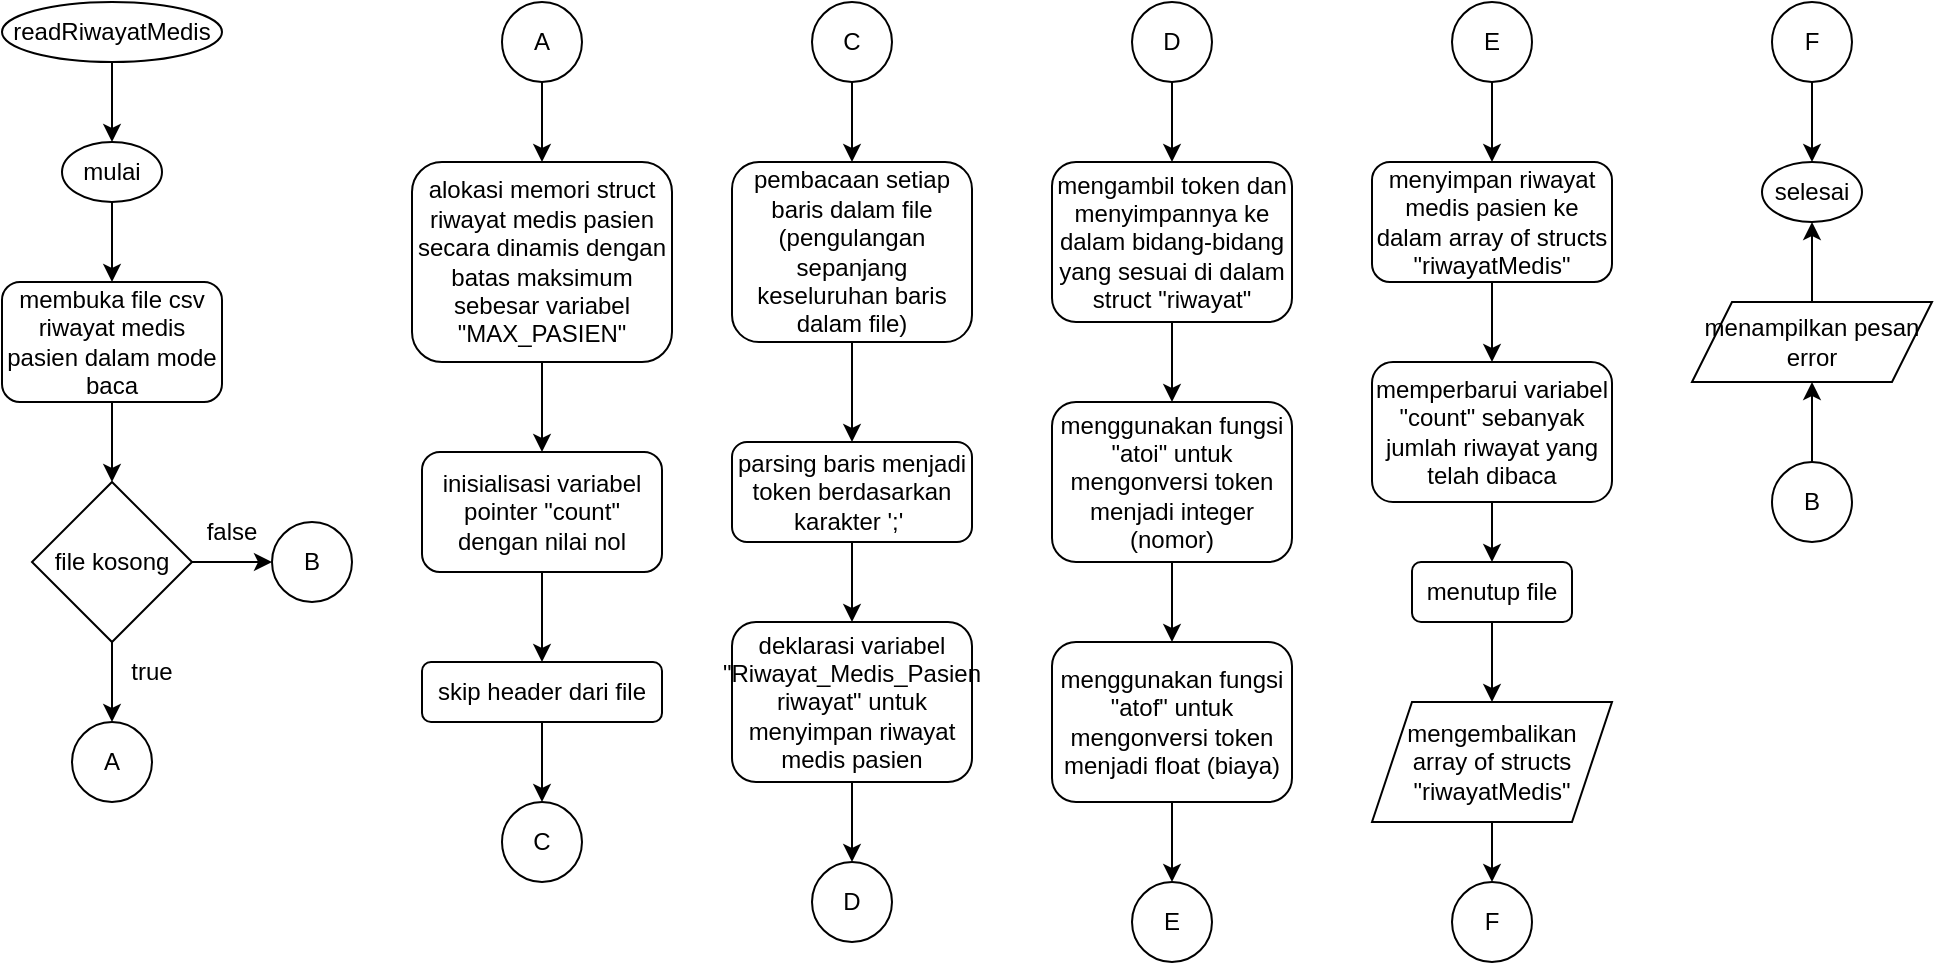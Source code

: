 <mxfile version="24.5.2" type="onedrive">
  <diagram name="Halaman-1" id="kPnMmrPIatKIam2ZRbpy">
    <mxGraphModel grid="1" page="1" gridSize="10" guides="1" tooltips="1" connect="1" arrows="1" fold="1" pageScale="1" pageWidth="827" pageHeight="1169" math="0" shadow="0">
      <root>
        <mxCell id="0" />
        <mxCell id="1" parent="0" />
        <mxCell id="KOzVFhuZjjERLV0UbUko-1" value="" style="edgeStyle=orthogonalEdgeStyle;rounded=0;orthogonalLoop=1;jettySize=auto;html=1;" edge="1" parent="1" source="KOzVFhuZjjERLV0UbUko-2" target="KOzVFhuZjjERLV0UbUko-4">
          <mxGeometry relative="1" as="geometry" />
        </mxCell>
        <mxCell id="KOzVFhuZjjERLV0UbUko-2" value="readRiwayatMedis" style="ellipse;whiteSpace=wrap;html=1;" vertex="1" parent="1">
          <mxGeometry x="35" y="40" width="110" height="30" as="geometry" />
        </mxCell>
        <mxCell id="KOzVFhuZjjERLV0UbUko-3" value="" style="edgeStyle=orthogonalEdgeStyle;rounded=0;orthogonalLoop=1;jettySize=auto;html=1;" edge="1" parent="1" source="KOzVFhuZjjERLV0UbUko-4" target="KOzVFhuZjjERLV0UbUko-6">
          <mxGeometry relative="1" as="geometry" />
        </mxCell>
        <mxCell id="KOzVFhuZjjERLV0UbUko-4" value="mulai" style="ellipse;whiteSpace=wrap;html=1;" vertex="1" parent="1">
          <mxGeometry x="65" y="110" width="50" height="30" as="geometry" />
        </mxCell>
        <mxCell id="KOzVFhuZjjERLV0UbUko-5" value="" style="edgeStyle=orthogonalEdgeStyle;rounded=0;orthogonalLoop=1;jettySize=auto;html=1;" edge="1" parent="1" source="KOzVFhuZjjERLV0UbUko-6" target="KOzVFhuZjjERLV0UbUko-9">
          <mxGeometry relative="1" as="geometry" />
        </mxCell>
        <mxCell id="KOzVFhuZjjERLV0UbUko-6" value="membuka file csv riwayat medis pasien dalam mode baca" style="rounded=1;whiteSpace=wrap;html=1;" vertex="1" parent="1">
          <mxGeometry x="35" y="180" width="110" height="60" as="geometry" />
        </mxCell>
        <mxCell id="KOzVFhuZjjERLV0UbUko-7" value="" style="edgeStyle=orthogonalEdgeStyle;rounded=0;orthogonalLoop=1;jettySize=auto;html=1;" edge="1" parent="1" source="KOzVFhuZjjERLV0UbUko-9" target="KOzVFhuZjjERLV0UbUko-10">
          <mxGeometry relative="1" as="geometry" />
        </mxCell>
        <mxCell id="KOzVFhuZjjERLV0UbUko-8" value="" style="edgeStyle=orthogonalEdgeStyle;rounded=0;orthogonalLoop=1;jettySize=auto;html=1;" edge="1" parent="1" source="KOzVFhuZjjERLV0UbUko-9" target="KOzVFhuZjjERLV0UbUko-12">
          <mxGeometry relative="1" as="geometry" />
        </mxCell>
        <mxCell id="KOzVFhuZjjERLV0UbUko-9" value="file kosong" style="rhombus;whiteSpace=wrap;html=1;" vertex="1" parent="1">
          <mxGeometry x="50" y="280" width="80" height="80" as="geometry" />
        </mxCell>
        <mxCell id="KOzVFhuZjjERLV0UbUko-10" value="A" style="ellipse;whiteSpace=wrap;html=1;aspect=fixed;" vertex="1" parent="1">
          <mxGeometry x="70" y="400" width="40" height="40" as="geometry" />
        </mxCell>
        <mxCell id="KOzVFhuZjjERLV0UbUko-11" value="true" style="text;html=1;align=center;verticalAlign=middle;whiteSpace=wrap;rounded=0;" vertex="1" parent="1">
          <mxGeometry x="80" y="360" width="60" height="30" as="geometry" />
        </mxCell>
        <mxCell id="KOzVFhuZjjERLV0UbUko-12" value="B" style="ellipse;whiteSpace=wrap;html=1;aspect=fixed;" vertex="1" parent="1">
          <mxGeometry x="170" y="300" width="40" height="40" as="geometry" />
        </mxCell>
        <mxCell id="KOzVFhuZjjERLV0UbUko-13" value="false" style="text;html=1;align=center;verticalAlign=middle;whiteSpace=wrap;rounded=0;" vertex="1" parent="1">
          <mxGeometry x="120" y="290" width="60" height="30" as="geometry" />
        </mxCell>
        <mxCell id="KOzVFhuZjjERLV0UbUko-14" value="" style="edgeStyle=orthogonalEdgeStyle;rounded=0;orthogonalLoop=1;jettySize=auto;html=1;" edge="1" parent="1" source="KOzVFhuZjjERLV0UbUko-15" target="KOzVFhuZjjERLV0UbUko-17">
          <mxGeometry relative="1" as="geometry" />
        </mxCell>
        <mxCell id="KOzVFhuZjjERLV0UbUko-15" value="A" style="ellipse;whiteSpace=wrap;html=1;aspect=fixed;" vertex="1" parent="1">
          <mxGeometry x="285" y="40" width="40" height="40" as="geometry" />
        </mxCell>
        <mxCell id="KOzVFhuZjjERLV0UbUko-16" value="" style="edgeStyle=orthogonalEdgeStyle;rounded=0;orthogonalLoop=1;jettySize=auto;html=1;" edge="1" parent="1" source="KOzVFhuZjjERLV0UbUko-17" target="KOzVFhuZjjERLV0UbUko-19">
          <mxGeometry relative="1" as="geometry" />
        </mxCell>
        <mxCell id="KOzVFhuZjjERLV0UbUko-17" value="alokasi memori struct riwayat medis pasien secara dinamis dengan batas maksimum sebesar variabel &quot;MAX_PASIEN&quot;" style="rounded=1;whiteSpace=wrap;html=1;" vertex="1" parent="1">
          <mxGeometry x="240" y="120" width="130" height="100" as="geometry" />
        </mxCell>
        <mxCell id="KOzVFhuZjjERLV0UbUko-18" value="" style="edgeStyle=orthogonalEdgeStyle;rounded=0;orthogonalLoop=1;jettySize=auto;html=1;" edge="1" parent="1" source="KOzVFhuZjjERLV0UbUko-19" target="KOzVFhuZjjERLV0UbUko-21">
          <mxGeometry relative="1" as="geometry" />
        </mxCell>
        <mxCell id="KOzVFhuZjjERLV0UbUko-19" value="inisialisasi variabel pointer &quot;count&quot; dengan nilai nol" style="rounded=1;whiteSpace=wrap;html=1;" vertex="1" parent="1">
          <mxGeometry x="245" y="265" width="120" height="60" as="geometry" />
        </mxCell>
        <mxCell id="KOzVFhuZjjERLV0UbUko-20" value="" style="edgeStyle=orthogonalEdgeStyle;rounded=0;orthogonalLoop=1;jettySize=auto;html=1;" edge="1" parent="1" source="KOzVFhuZjjERLV0UbUko-21" target="KOzVFhuZjjERLV0UbUko-22">
          <mxGeometry relative="1" as="geometry" />
        </mxCell>
        <mxCell id="KOzVFhuZjjERLV0UbUko-21" value="skip header dari file" style="rounded=1;whiteSpace=wrap;html=1;" vertex="1" parent="1">
          <mxGeometry x="245" y="370" width="120" height="30" as="geometry" />
        </mxCell>
        <mxCell id="KOzVFhuZjjERLV0UbUko-22" value="C" style="ellipse;whiteSpace=wrap;html=1;aspect=fixed;" vertex="1" parent="1">
          <mxGeometry x="285" y="440" width="40" height="40" as="geometry" />
        </mxCell>
        <mxCell id="KOzVFhuZjjERLV0UbUko-23" value="" style="edgeStyle=orthogonalEdgeStyle;rounded=0;orthogonalLoop=1;jettySize=auto;html=1;" edge="1" parent="1" source="KOzVFhuZjjERLV0UbUko-24" target="KOzVFhuZjjERLV0UbUko-26">
          <mxGeometry relative="1" as="geometry" />
        </mxCell>
        <mxCell id="KOzVFhuZjjERLV0UbUko-24" value="C" style="ellipse;whiteSpace=wrap;html=1;aspect=fixed;" vertex="1" parent="1">
          <mxGeometry x="440" y="40" width="40" height="40" as="geometry" />
        </mxCell>
        <mxCell id="KOzVFhuZjjERLV0UbUko-25" value="" style="edgeStyle=orthogonalEdgeStyle;rounded=0;orthogonalLoop=1;jettySize=auto;html=1;" edge="1" parent="1" source="KOzVFhuZjjERLV0UbUko-26" target="KOzVFhuZjjERLV0UbUko-28">
          <mxGeometry relative="1" as="geometry" />
        </mxCell>
        <mxCell id="KOzVFhuZjjERLV0UbUko-26" value="pembacaan setiap baris dalam file (pengulangan sepanjang keseluruhan baris dalam file)" style="rounded=1;whiteSpace=wrap;html=1;" vertex="1" parent="1">
          <mxGeometry x="400" y="120" width="120" height="90" as="geometry" />
        </mxCell>
        <mxCell id="KOzVFhuZjjERLV0UbUko-27" value="" style="edgeStyle=orthogonalEdgeStyle;rounded=0;orthogonalLoop=1;jettySize=auto;html=1;" edge="1" parent="1" source="KOzVFhuZjjERLV0UbUko-28" target="KOzVFhuZjjERLV0UbUko-30">
          <mxGeometry relative="1" as="geometry" />
        </mxCell>
        <mxCell id="KOzVFhuZjjERLV0UbUko-28" value="parsing baris menjadi token berdasarkan karakter &#39;;&#39;&amp;nbsp;" style="rounded=1;whiteSpace=wrap;html=1;" vertex="1" parent="1">
          <mxGeometry x="400" y="260" width="120" height="50" as="geometry" />
        </mxCell>
        <mxCell id="KOzVFhuZjjERLV0UbUko-29" value="" style="edgeStyle=orthogonalEdgeStyle;rounded=0;orthogonalLoop=1;jettySize=auto;html=1;" edge="1" parent="1" source="KOzVFhuZjjERLV0UbUko-30" target="KOzVFhuZjjERLV0UbUko-31">
          <mxGeometry relative="1" as="geometry" />
        </mxCell>
        <mxCell id="KOzVFhuZjjERLV0UbUko-30" value="deklarasi variabel &quot;Riwayat_Medis_Pasien riwayat&quot; untuk menyimpan riwayat medis pasien" style="rounded=1;whiteSpace=wrap;html=1;" vertex="1" parent="1">
          <mxGeometry x="400" y="350" width="120" height="80" as="geometry" />
        </mxCell>
        <mxCell id="KOzVFhuZjjERLV0UbUko-31" value="D" style="ellipse;whiteSpace=wrap;html=1;aspect=fixed;" vertex="1" parent="1">
          <mxGeometry x="440" y="470" width="40" height="40" as="geometry" />
        </mxCell>
        <mxCell id="KOzVFhuZjjERLV0UbUko-32" value="" style="edgeStyle=orthogonalEdgeStyle;rounded=0;orthogonalLoop=1;jettySize=auto;html=1;" edge="1" parent="1" source="KOzVFhuZjjERLV0UbUko-33" target="KOzVFhuZjjERLV0UbUko-35">
          <mxGeometry relative="1" as="geometry" />
        </mxCell>
        <mxCell id="KOzVFhuZjjERLV0UbUko-33" value="D" style="ellipse;whiteSpace=wrap;html=1;aspect=fixed;" vertex="1" parent="1">
          <mxGeometry x="600" y="40" width="40" height="40" as="geometry" />
        </mxCell>
        <mxCell id="KOzVFhuZjjERLV0UbUko-34" value="" style="edgeStyle=orthogonalEdgeStyle;rounded=0;orthogonalLoop=1;jettySize=auto;html=1;" edge="1" parent="1" source="KOzVFhuZjjERLV0UbUko-35" target="KOzVFhuZjjERLV0UbUko-37">
          <mxGeometry relative="1" as="geometry" />
        </mxCell>
        <mxCell id="KOzVFhuZjjERLV0UbUko-35" value="mengambil token dan menyimpannya ke dalam bidang-bidang yang sesuai di dalam struct &quot;riwayat&quot;" style="rounded=1;whiteSpace=wrap;html=1;" vertex="1" parent="1">
          <mxGeometry x="560" y="120" width="120" height="80" as="geometry" />
        </mxCell>
        <mxCell id="KOzVFhuZjjERLV0UbUko-36" value="" style="edgeStyle=orthogonalEdgeStyle;rounded=0;orthogonalLoop=1;jettySize=auto;html=1;" edge="1" parent="1" source="KOzVFhuZjjERLV0UbUko-37" target="KOzVFhuZjjERLV0UbUko-39">
          <mxGeometry relative="1" as="geometry" />
        </mxCell>
        <mxCell id="KOzVFhuZjjERLV0UbUko-37" value="menggunakan fungsi &quot;atoi&quot; untuk mengonversi token menjadi integer (nomor)" style="rounded=1;whiteSpace=wrap;html=1;" vertex="1" parent="1">
          <mxGeometry x="560" y="240" width="120" height="80" as="geometry" />
        </mxCell>
        <mxCell id="KOzVFhuZjjERLV0UbUko-38" value="" style="edgeStyle=orthogonalEdgeStyle;rounded=0;orthogonalLoop=1;jettySize=auto;html=1;" edge="1" parent="1" source="KOzVFhuZjjERLV0UbUko-39" target="KOzVFhuZjjERLV0UbUko-40">
          <mxGeometry relative="1" as="geometry" />
        </mxCell>
        <mxCell id="KOzVFhuZjjERLV0UbUko-39" value="menggunakan fungsi &quot;atof&quot; untuk mengonversi token menjadi float (biaya)" style="rounded=1;whiteSpace=wrap;html=1;" vertex="1" parent="1">
          <mxGeometry x="560" y="360" width="120" height="80" as="geometry" />
        </mxCell>
        <mxCell id="KOzVFhuZjjERLV0UbUko-40" value="E" style="ellipse;whiteSpace=wrap;html=1;aspect=fixed;" vertex="1" parent="1">
          <mxGeometry x="600" y="480" width="40" height="40" as="geometry" />
        </mxCell>
        <mxCell id="KOzVFhuZjjERLV0UbUko-41" value="" style="edgeStyle=orthogonalEdgeStyle;rounded=0;orthogonalLoop=1;jettySize=auto;html=1;" edge="1" parent="1" source="KOzVFhuZjjERLV0UbUko-42" target="KOzVFhuZjjERLV0UbUko-44">
          <mxGeometry relative="1" as="geometry" />
        </mxCell>
        <mxCell id="KOzVFhuZjjERLV0UbUko-42" value="E" style="ellipse;whiteSpace=wrap;html=1;aspect=fixed;" vertex="1" parent="1">
          <mxGeometry x="760" y="40" width="40" height="40" as="geometry" />
        </mxCell>
        <mxCell id="KOzVFhuZjjERLV0UbUko-43" value="" style="edgeStyle=orthogonalEdgeStyle;rounded=0;orthogonalLoop=1;jettySize=auto;html=1;" edge="1" parent="1" source="KOzVFhuZjjERLV0UbUko-44" target="KOzVFhuZjjERLV0UbUko-46">
          <mxGeometry relative="1" as="geometry" />
        </mxCell>
        <mxCell id="KOzVFhuZjjERLV0UbUko-44" value="menyimpan riwayat medis pasien ke dalam array of structs &quot;riwayatMedis&quot;" style="rounded=1;whiteSpace=wrap;html=1;" vertex="1" parent="1">
          <mxGeometry x="720" y="120" width="120" height="60" as="geometry" />
        </mxCell>
        <mxCell id="KOzVFhuZjjERLV0UbUko-45" value="" style="edgeStyle=orthogonalEdgeStyle;rounded=0;orthogonalLoop=1;jettySize=auto;html=1;" edge="1" parent="1" source="KOzVFhuZjjERLV0UbUko-46" target="KOzVFhuZjjERLV0UbUko-48">
          <mxGeometry relative="1" as="geometry" />
        </mxCell>
        <mxCell id="KOzVFhuZjjERLV0UbUko-46" value="memperbarui variabel &quot;count&quot; sebanyak jumlah riwayat yang telah dibaca" style="rounded=1;whiteSpace=wrap;html=1;" vertex="1" parent="1">
          <mxGeometry x="720" y="220" width="120" height="70" as="geometry" />
        </mxCell>
        <mxCell id="KOzVFhuZjjERLV0UbUko-47" value="" style="edgeStyle=orthogonalEdgeStyle;rounded=0;orthogonalLoop=1;jettySize=auto;html=1;" edge="1" parent="1" source="KOzVFhuZjjERLV0UbUko-48" target="KOzVFhuZjjERLV0UbUko-50">
          <mxGeometry relative="1" as="geometry" />
        </mxCell>
        <mxCell id="KOzVFhuZjjERLV0UbUko-48" value="menutup file" style="rounded=1;whiteSpace=wrap;html=1;" vertex="1" parent="1">
          <mxGeometry x="740" y="320" width="80" height="30" as="geometry" />
        </mxCell>
        <mxCell id="KOzVFhuZjjERLV0UbUko-49" value="" style="edgeStyle=orthogonalEdgeStyle;rounded=0;orthogonalLoop=1;jettySize=auto;html=1;" edge="1" parent="1" source="KOzVFhuZjjERLV0UbUko-50" target="KOzVFhuZjjERLV0UbUko-51">
          <mxGeometry relative="1" as="geometry" />
        </mxCell>
        <mxCell id="KOzVFhuZjjERLV0UbUko-50" value="mengembalikan&lt;div&gt;array of structs&lt;/div&gt;&lt;div&gt;&quot;riwayatMedis&quot;&lt;/div&gt;" style="shape=parallelogram;perimeter=parallelogramPerimeter;whiteSpace=wrap;html=1;fixedSize=1;" vertex="1" parent="1">
          <mxGeometry x="720" y="390" width="120" height="60" as="geometry" />
        </mxCell>
        <mxCell id="KOzVFhuZjjERLV0UbUko-51" value="F" style="ellipse;whiteSpace=wrap;html=1;aspect=fixed;" vertex="1" parent="1">
          <mxGeometry x="760" y="480" width="40" height="40" as="geometry" />
        </mxCell>
        <mxCell id="KOzVFhuZjjERLV0UbUko-52" value="" style="edgeStyle=orthogonalEdgeStyle;rounded=0;orthogonalLoop=1;jettySize=auto;html=1;" edge="1" parent="1" source="KOzVFhuZjjERLV0UbUko-53" target="KOzVFhuZjjERLV0UbUko-54">
          <mxGeometry relative="1" as="geometry" />
        </mxCell>
        <mxCell id="KOzVFhuZjjERLV0UbUko-53" value="F" style="ellipse;whiteSpace=wrap;html=1;aspect=fixed;" vertex="1" parent="1">
          <mxGeometry x="920" y="40" width="40" height="40" as="geometry" />
        </mxCell>
        <mxCell id="KOzVFhuZjjERLV0UbUko-54" value="selesai" style="ellipse;whiteSpace=wrap;html=1;" vertex="1" parent="1">
          <mxGeometry x="915" y="120" width="50" height="30" as="geometry" />
        </mxCell>
        <mxCell id="KOzVFhuZjjERLV0UbUko-55" value="" style="edgeStyle=orthogonalEdgeStyle;rounded=0;orthogonalLoop=1;jettySize=auto;html=1;" edge="1" parent="1" source="KOzVFhuZjjERLV0UbUko-56" target="KOzVFhuZjjERLV0UbUko-54">
          <mxGeometry relative="1" as="geometry" />
        </mxCell>
        <mxCell id="KOzVFhuZjjERLV0UbUko-56" value="menampilkan pesan error" style="shape=parallelogram;perimeter=parallelogramPerimeter;whiteSpace=wrap;html=1;fixedSize=1;" vertex="1" parent="1">
          <mxGeometry x="880" y="190" width="120" height="40" as="geometry" />
        </mxCell>
        <mxCell id="KOzVFhuZjjERLV0UbUko-57" value="" style="edgeStyle=orthogonalEdgeStyle;rounded=0;orthogonalLoop=1;jettySize=auto;html=1;" edge="1" parent="1" source="KOzVFhuZjjERLV0UbUko-58" target="KOzVFhuZjjERLV0UbUko-56">
          <mxGeometry relative="1" as="geometry" />
        </mxCell>
        <mxCell id="KOzVFhuZjjERLV0UbUko-58" value="B" style="ellipse;whiteSpace=wrap;html=1;aspect=fixed;" vertex="1" parent="1">
          <mxGeometry x="920" y="270" width="40" height="40" as="geometry" />
        </mxCell>
      </root>
    </mxGraphModel>
  </diagram>
</mxfile>

